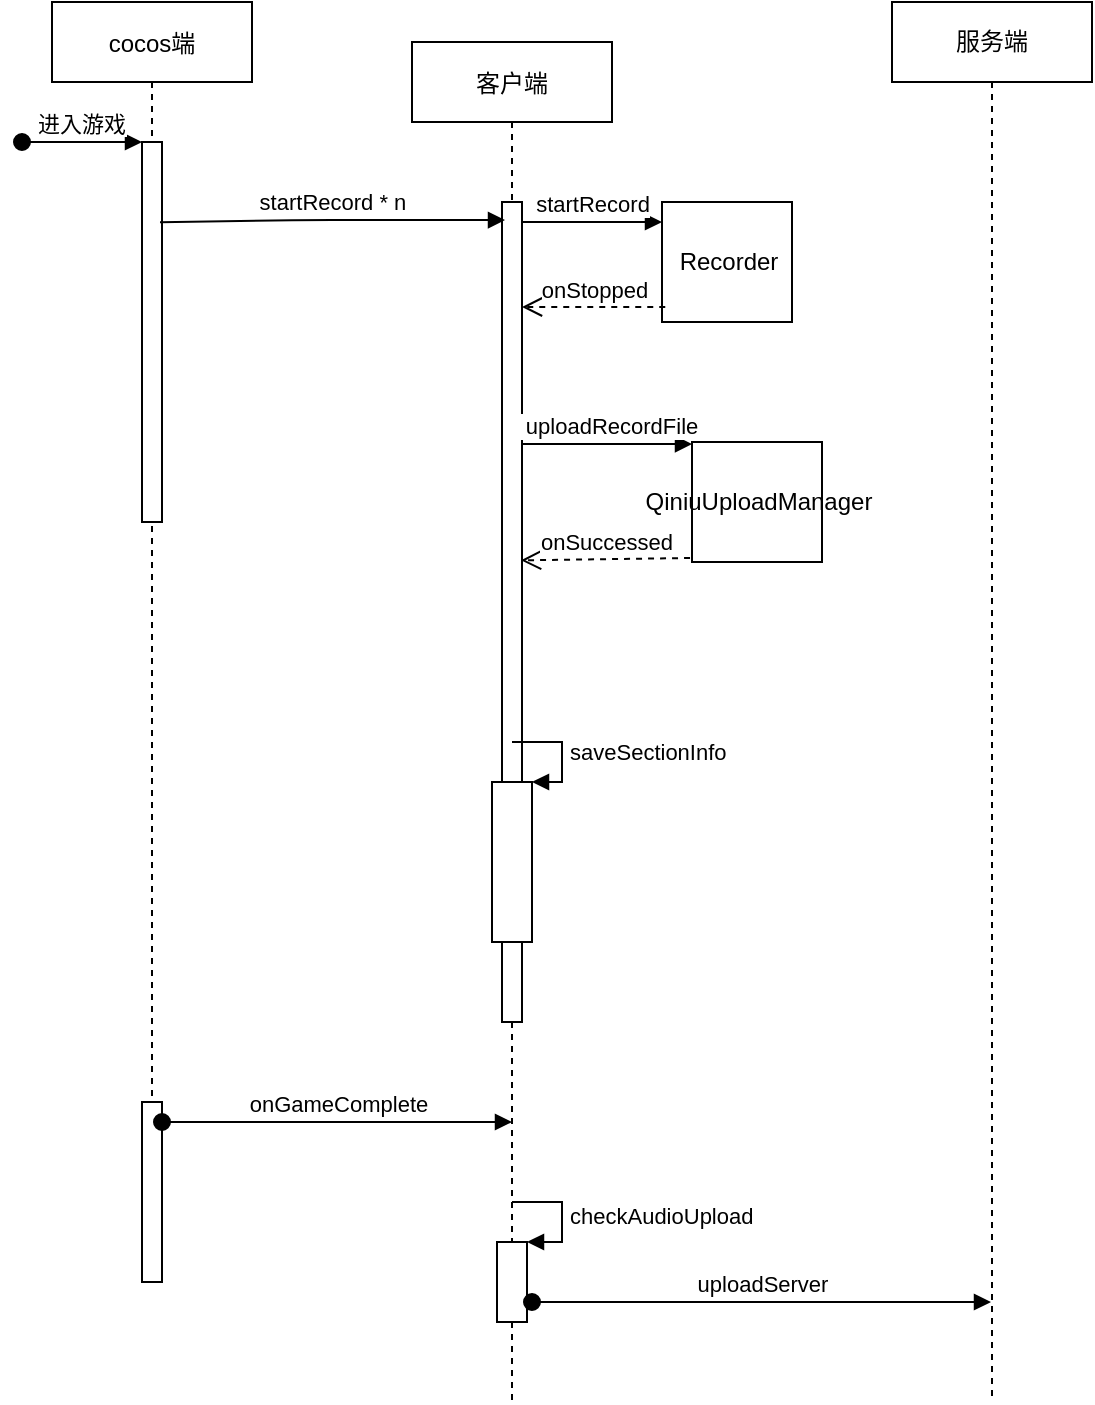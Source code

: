<mxfile version="14.0.5" type="github">
  <diagram id="kgpKYQtTHZ0yAKxKKP6v" name="Page-1">
    <mxGraphModel dx="782" dy="483" grid="1" gridSize="10" guides="1" tooltips="1" connect="1" arrows="1" fold="1" page="1" pageScale="1" pageWidth="850" pageHeight="1100" math="0" shadow="0">
      <root>
        <mxCell id="0" />
        <mxCell id="1" parent="0" />
        <mxCell id="3nuBFxr9cyL0pnOWT2aG-1" value="cocos端" style="shape=umlLifeline;perimeter=lifelinePerimeter;container=1;collapsible=0;recursiveResize=0;rounded=0;shadow=0;strokeWidth=1;" parent="1" vertex="1">
          <mxGeometry x="120" y="80" width="100" height="550" as="geometry" />
        </mxCell>
        <mxCell id="3nuBFxr9cyL0pnOWT2aG-2" value="" style="points=[];perimeter=orthogonalPerimeter;rounded=0;shadow=0;strokeWidth=1;" parent="3nuBFxr9cyL0pnOWT2aG-1" vertex="1">
          <mxGeometry x="45" y="70" width="10" height="190" as="geometry" />
        </mxCell>
        <mxCell id="3nuBFxr9cyL0pnOWT2aG-3" value="进入游戏" style="verticalAlign=bottom;startArrow=oval;endArrow=block;startSize=8;shadow=0;strokeWidth=1;" parent="3nuBFxr9cyL0pnOWT2aG-1" target="3nuBFxr9cyL0pnOWT2aG-2" edge="1">
          <mxGeometry relative="1" as="geometry">
            <mxPoint x="-15" y="70" as="sourcePoint" />
          </mxGeometry>
        </mxCell>
        <mxCell id="3nuBFxr9cyL0pnOWT2aG-5" value="客户端" style="shape=umlLifeline;perimeter=lifelinePerimeter;container=1;collapsible=0;recursiveResize=0;rounded=0;shadow=0;strokeWidth=1;" parent="1" vertex="1">
          <mxGeometry x="300" y="100" width="100" height="680" as="geometry" />
        </mxCell>
        <mxCell id="3nuBFxr9cyL0pnOWT2aG-6" value="" style="points=[];perimeter=orthogonalPerimeter;rounded=0;shadow=0;strokeWidth=1;" parent="3nuBFxr9cyL0pnOWT2aG-5" vertex="1">
          <mxGeometry x="45" y="80" width="10" height="410" as="geometry" />
        </mxCell>
        <mxCell id="-jr6QKhgCn3wm6BvG93q-12" value="" style="html=1;points=[];perimeter=orthogonalPerimeter;" vertex="1" parent="3nuBFxr9cyL0pnOWT2aG-5">
          <mxGeometry x="40" y="370" width="20" height="80" as="geometry" />
        </mxCell>
        <mxCell id="-jr6QKhgCn3wm6BvG93q-13" value="saveSectionInfo" style="edgeStyle=orthogonalEdgeStyle;html=1;align=left;spacingLeft=2;endArrow=block;rounded=0;entryX=1;entryY=0;" edge="1" target="-jr6QKhgCn3wm6BvG93q-12" parent="3nuBFxr9cyL0pnOWT2aG-5">
          <mxGeometry relative="1" as="geometry">
            <mxPoint x="50" y="350" as="sourcePoint" />
            <Array as="points">
              <mxPoint x="75" y="350" />
            </Array>
          </mxGeometry>
        </mxCell>
        <mxCell id="-jr6QKhgCn3wm6BvG93q-18" value="" style="html=1;points=[];perimeter=orthogonalPerimeter;" vertex="1" parent="3nuBFxr9cyL0pnOWT2aG-5">
          <mxGeometry x="42.5" y="600" width="15" height="40" as="geometry" />
        </mxCell>
        <mxCell id="-jr6QKhgCn3wm6BvG93q-19" value="checkAudioUpload" style="edgeStyle=orthogonalEdgeStyle;html=1;align=left;spacingLeft=2;endArrow=block;rounded=0;entryX=1;entryY=0;" edge="1" target="-jr6QKhgCn3wm6BvG93q-18" parent="3nuBFxr9cyL0pnOWT2aG-5">
          <mxGeometry relative="1" as="geometry">
            <mxPoint x="50" y="580" as="sourcePoint" />
            <Array as="points">
              <mxPoint x="75" y="580" />
            </Array>
          </mxGeometry>
        </mxCell>
        <mxCell id="-jr6QKhgCn3wm6BvG93q-25" value="uploadServer" style="html=1;verticalAlign=bottom;startArrow=oval;startFill=1;endArrow=block;startSize=8;" edge="1" parent="3nuBFxr9cyL0pnOWT2aG-5" target="-jr6QKhgCn3wm6BvG93q-1">
          <mxGeometry width="60" relative="1" as="geometry">
            <mxPoint x="60" y="630" as="sourcePoint" />
            <mxPoint x="120" y="630" as="targetPoint" />
          </mxGeometry>
        </mxCell>
        <mxCell id="3nuBFxr9cyL0pnOWT2aG-8" value="startRecord * n" style="verticalAlign=bottom;endArrow=block;entryX=0.15;entryY=0.022;shadow=0;strokeWidth=1;entryDx=0;entryDy=0;entryPerimeter=0;exitX=0.9;exitY=0.211;exitDx=0;exitDy=0;exitPerimeter=0;" parent="1" source="3nuBFxr9cyL0pnOWT2aG-2" target="3nuBFxr9cyL0pnOWT2aG-6" edge="1">
          <mxGeometry relative="1" as="geometry">
            <mxPoint x="275" y="160" as="sourcePoint" />
            <Array as="points">
              <mxPoint x="250" y="189" />
            </Array>
          </mxGeometry>
        </mxCell>
        <mxCell id="-jr6QKhgCn3wm6BvG93q-1" value="服务端" style="shape=umlLifeline;perimeter=lifelinePerimeter;whiteSpace=wrap;html=1;container=1;collapsible=0;recursiveResize=0;outlineConnect=0;" vertex="1" parent="1">
          <mxGeometry x="540" y="80" width="100" height="700" as="geometry" />
        </mxCell>
        <mxCell id="-jr6QKhgCn3wm6BvG93q-3" value="Recorder" style="html=1;points=[];perimeter=orthogonalPerimeter;" vertex="1" parent="1">
          <mxGeometry x="425" y="180" width="65" height="60" as="geometry" />
        </mxCell>
        <mxCell id="-jr6QKhgCn3wm6BvG93q-4" value="startRecord" style="html=1;verticalAlign=bottom;endArrow=block;" edge="1" target="-jr6QKhgCn3wm6BvG93q-3" parent="1" source="3nuBFxr9cyL0pnOWT2aG-6">
          <mxGeometry relative="1" as="geometry">
            <mxPoint x="440" y="220" as="sourcePoint" />
            <Array as="points">
              <mxPoint x="400" y="190" />
            </Array>
          </mxGeometry>
        </mxCell>
        <mxCell id="-jr6QKhgCn3wm6BvG93q-5" value="onStopped" style="html=1;verticalAlign=bottom;endArrow=open;dashed=1;endSize=8;exitX=0.025;exitY=0.875;exitDx=0;exitDy=0;exitPerimeter=0;" edge="1" source="-jr6QKhgCn3wm6BvG93q-3" parent="1" target="3nuBFxr9cyL0pnOWT2aG-6">
          <mxGeometry relative="1" as="geometry">
            <mxPoint x="354" y="237" as="targetPoint" />
          </mxGeometry>
        </mxCell>
        <mxCell id="-jr6QKhgCn3wm6BvG93q-7" value="QiniuUploadManager&lt;br&gt;" style="html=1;points=[];perimeter=orthogonalPerimeter;" vertex="1" parent="1">
          <mxGeometry x="440" y="300" width="65" height="60" as="geometry" />
        </mxCell>
        <mxCell id="-jr6QKhgCn3wm6BvG93q-8" value="&amp;nbsp;uploadRecordFile" style="html=1;verticalAlign=bottom;endArrow=block;entryX=0;entryY=0.017;entryDx=0;entryDy=0;entryPerimeter=0;" edge="1" target="-jr6QKhgCn3wm6BvG93q-7" parent="1" source="3nuBFxr9cyL0pnOWT2aG-6">
          <mxGeometry relative="1" as="geometry">
            <mxPoint x="350" y="250" as="sourcePoint" />
            <mxPoint as="offset" />
          </mxGeometry>
        </mxCell>
        <mxCell id="-jr6QKhgCn3wm6BvG93q-9" value="onSuccessed" style="html=1;verticalAlign=bottom;endArrow=open;dashed=1;endSize=8;exitX=-0.015;exitY=0.967;exitDx=0;exitDy=0;exitPerimeter=0;entryX=0.95;entryY=0.437;entryDx=0;entryDy=0;entryPerimeter=0;" edge="1" source="-jr6QKhgCn3wm6BvG93q-7" parent="1" target="3nuBFxr9cyL0pnOWT2aG-6">
          <mxGeometry relative="1" as="geometry">
            <mxPoint x="350" y="307" as="targetPoint" />
          </mxGeometry>
        </mxCell>
        <mxCell id="-jr6QKhgCn3wm6BvG93q-10" value="" style="html=1;points=[];perimeter=orthogonalPerimeter;" vertex="1" parent="1">
          <mxGeometry x="165" y="630" width="10" height="90" as="geometry" />
        </mxCell>
        <mxCell id="-jr6QKhgCn3wm6BvG93q-16" value="onGameComplete" style="html=1;verticalAlign=bottom;startArrow=oval;startFill=1;endArrow=block;startSize=8;" edge="1" parent="1" source="-jr6QKhgCn3wm6BvG93q-10">
          <mxGeometry width="60" relative="1" as="geometry">
            <mxPoint x="370" y="480" as="sourcePoint" />
            <mxPoint x="350" y="640" as="targetPoint" />
            <Array as="points">
              <mxPoint x="240" y="640" />
            </Array>
          </mxGeometry>
        </mxCell>
      </root>
    </mxGraphModel>
  </diagram>
</mxfile>

